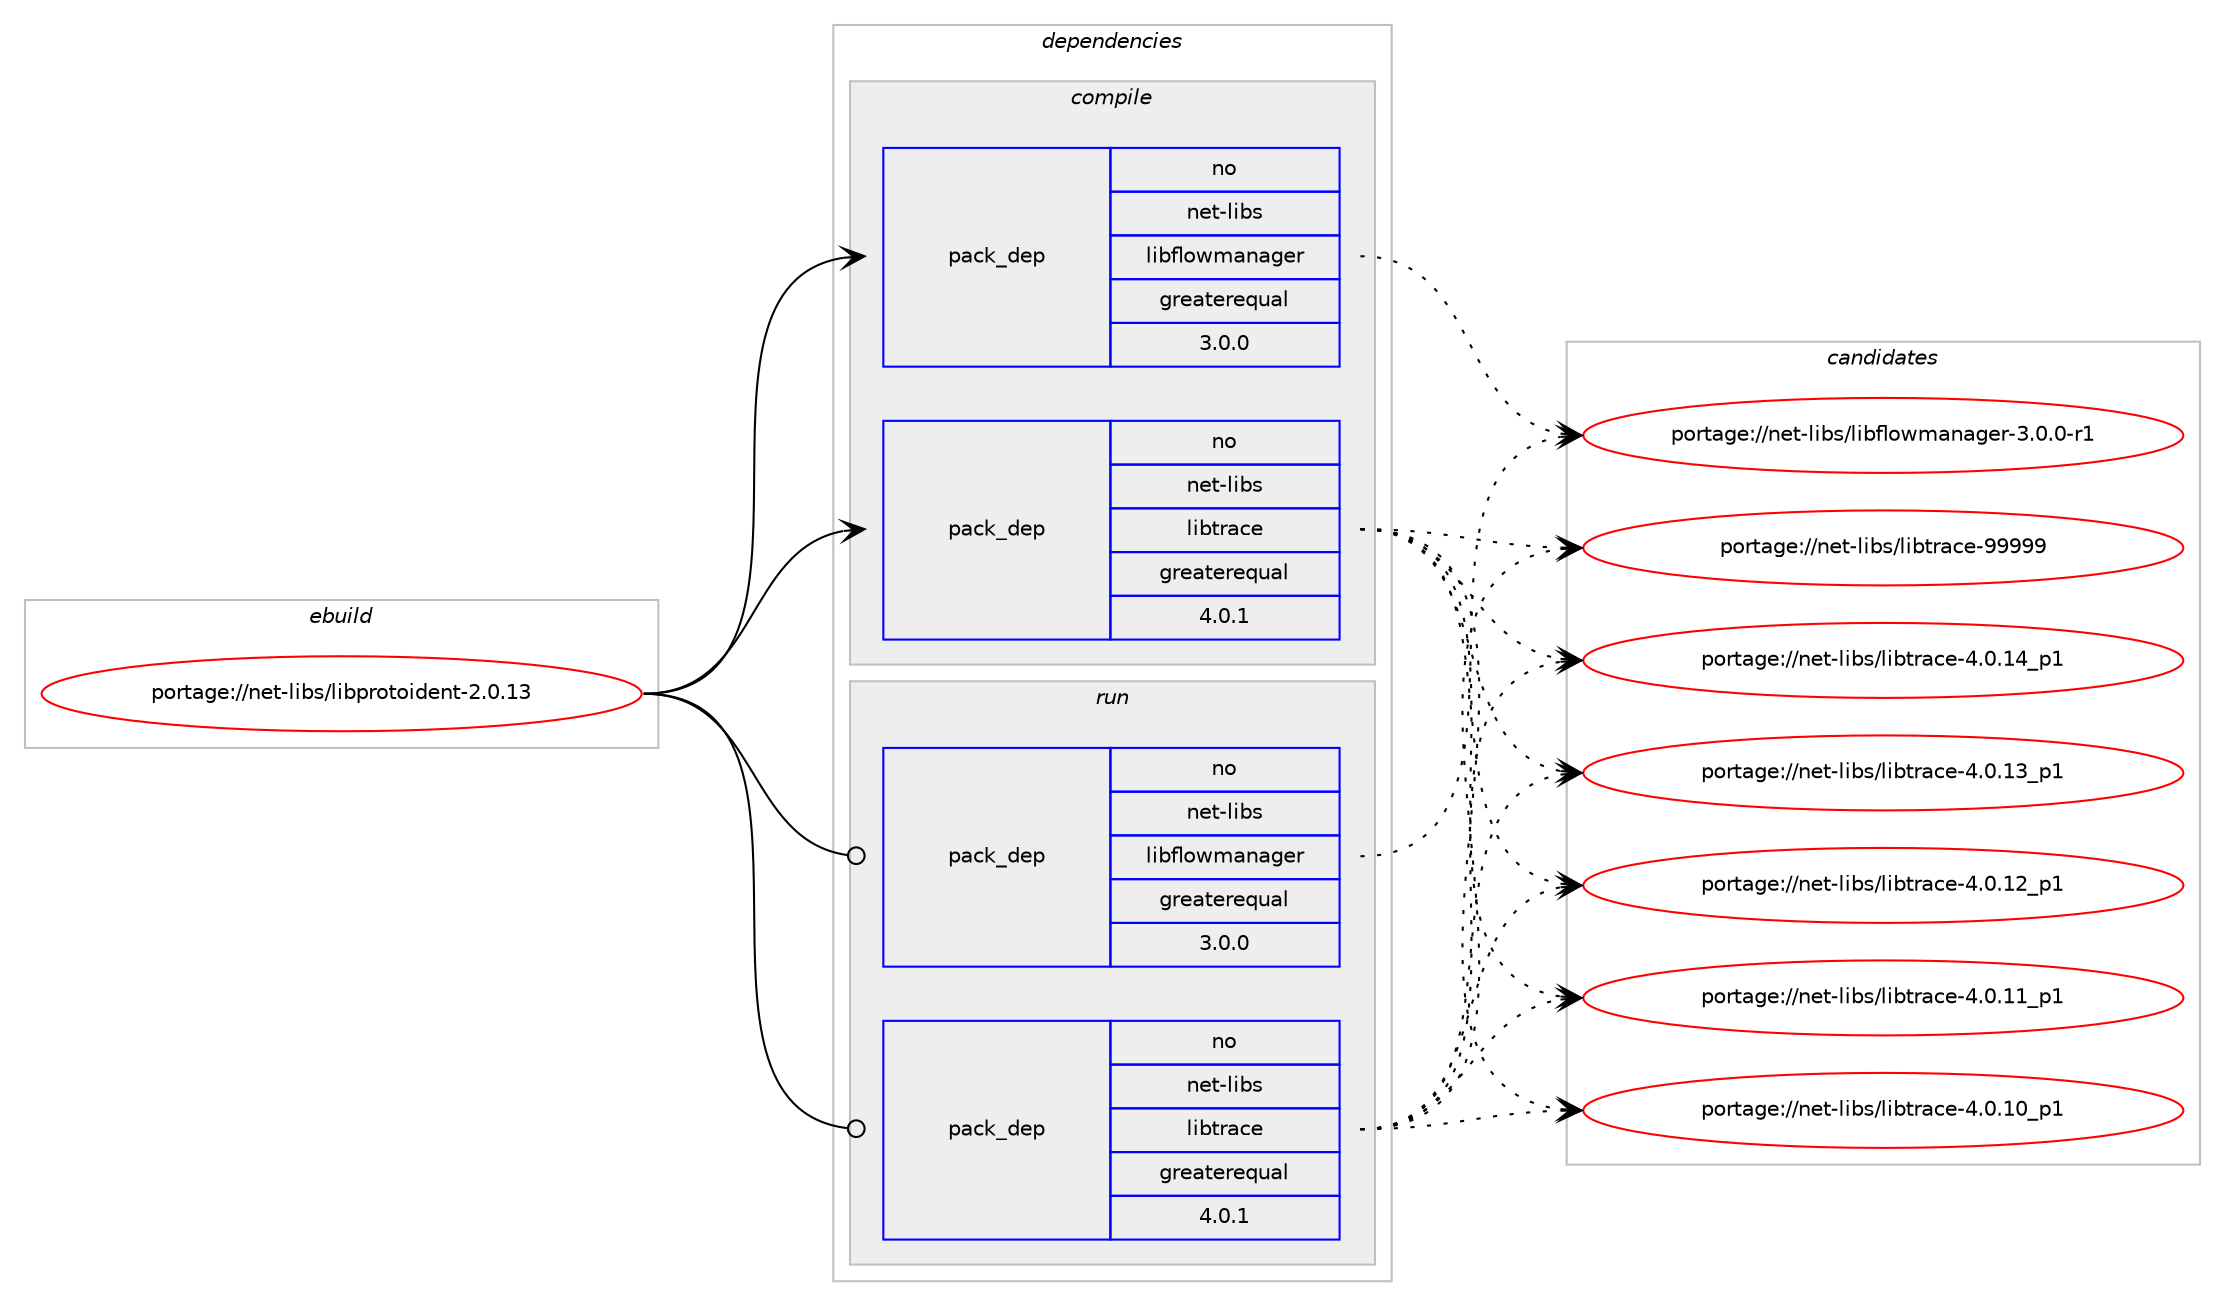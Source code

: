 digraph prolog {

# *************
# Graph options
# *************

newrank=true;
concentrate=true;
compound=true;
graph [rankdir=LR,fontname=Helvetica,fontsize=10,ranksep=1.5];#, ranksep=2.5, nodesep=0.2];
edge  [arrowhead=vee];
node  [fontname=Helvetica,fontsize=10];

# **********
# The ebuild
# **********

subgraph cluster_leftcol {
color=gray;
rank=same;
label=<<i>ebuild</i>>;
id [label="portage://net-libs/libprotoident-2.0.13", color=red, width=4, href="../net-libs/libprotoident-2.0.13.svg"];
}

# ****************
# The dependencies
# ****************

subgraph cluster_midcol {
color=gray;
label=<<i>dependencies</i>>;
subgraph cluster_compile {
fillcolor="#eeeeee";
style=filled;
label=<<i>compile</i>>;
subgraph pack8136 {
dependency11468 [label=<<TABLE BORDER="0" CELLBORDER="1" CELLSPACING="0" CELLPADDING="4" WIDTH="220"><TR><TD ROWSPAN="6" CELLPADDING="30">pack_dep</TD></TR><TR><TD WIDTH="110">no</TD></TR><TR><TD>net-libs</TD></TR><TR><TD>libflowmanager</TD></TR><TR><TD>greaterequal</TD></TR><TR><TD>3.0.0</TD></TR></TABLE>>, shape=none, color=blue];
}
id:e -> dependency11468:w [weight=20,style="solid",arrowhead="vee"];
subgraph pack8137 {
dependency11469 [label=<<TABLE BORDER="0" CELLBORDER="1" CELLSPACING="0" CELLPADDING="4" WIDTH="220"><TR><TD ROWSPAN="6" CELLPADDING="30">pack_dep</TD></TR><TR><TD WIDTH="110">no</TD></TR><TR><TD>net-libs</TD></TR><TR><TD>libtrace</TD></TR><TR><TD>greaterequal</TD></TR><TR><TD>4.0.1</TD></TR></TABLE>>, shape=none, color=blue];
}
id:e -> dependency11469:w [weight=20,style="solid",arrowhead="vee"];
}
subgraph cluster_compileandrun {
fillcolor="#eeeeee";
style=filled;
label=<<i>compile and run</i>>;
}
subgraph cluster_run {
fillcolor="#eeeeee";
style=filled;
label=<<i>run</i>>;
subgraph pack8138 {
dependency11470 [label=<<TABLE BORDER="0" CELLBORDER="1" CELLSPACING="0" CELLPADDING="4" WIDTH="220"><TR><TD ROWSPAN="6" CELLPADDING="30">pack_dep</TD></TR><TR><TD WIDTH="110">no</TD></TR><TR><TD>net-libs</TD></TR><TR><TD>libflowmanager</TD></TR><TR><TD>greaterequal</TD></TR><TR><TD>3.0.0</TD></TR></TABLE>>, shape=none, color=blue];
}
id:e -> dependency11470:w [weight=20,style="solid",arrowhead="odot"];
subgraph pack8139 {
dependency11471 [label=<<TABLE BORDER="0" CELLBORDER="1" CELLSPACING="0" CELLPADDING="4" WIDTH="220"><TR><TD ROWSPAN="6" CELLPADDING="30">pack_dep</TD></TR><TR><TD WIDTH="110">no</TD></TR><TR><TD>net-libs</TD></TR><TR><TD>libtrace</TD></TR><TR><TD>greaterequal</TD></TR><TR><TD>4.0.1</TD></TR></TABLE>>, shape=none, color=blue];
}
id:e -> dependency11471:w [weight=20,style="solid",arrowhead="odot"];
}
}

# **************
# The candidates
# **************

subgraph cluster_choices {
rank=same;
color=gray;
label=<<i>candidates</i>>;

subgraph choice8136 {
color=black;
nodesep=1;
choice1101011164510810598115471081059810210811111910997110971031011144551464846484511449 [label="portage://net-libs/libflowmanager-3.0.0-r1", color=red, width=4,href="../net-libs/libflowmanager-3.0.0-r1.svg"];
dependency11468:e -> choice1101011164510810598115471081059810210811111910997110971031011144551464846484511449:w [style=dotted,weight="100"];
}
subgraph choice8137 {
color=black;
nodesep=1;
choice110101116451081059811547108105981161149799101455757575757 [label="portage://net-libs/libtrace-99999", color=red, width=4,href="../net-libs/libtrace-99999.svg"];
choice110101116451081059811547108105981161149799101455246484649529511249 [label="portage://net-libs/libtrace-4.0.14_p1", color=red, width=4,href="../net-libs/libtrace-4.0.14_p1.svg"];
choice110101116451081059811547108105981161149799101455246484649519511249 [label="portage://net-libs/libtrace-4.0.13_p1", color=red, width=4,href="../net-libs/libtrace-4.0.13_p1.svg"];
choice110101116451081059811547108105981161149799101455246484649509511249 [label="portage://net-libs/libtrace-4.0.12_p1", color=red, width=4,href="../net-libs/libtrace-4.0.12_p1.svg"];
choice110101116451081059811547108105981161149799101455246484649499511249 [label="portage://net-libs/libtrace-4.0.11_p1", color=red, width=4,href="../net-libs/libtrace-4.0.11_p1.svg"];
choice110101116451081059811547108105981161149799101455246484649489511249 [label="portage://net-libs/libtrace-4.0.10_p1", color=red, width=4,href="../net-libs/libtrace-4.0.10_p1.svg"];
dependency11469:e -> choice110101116451081059811547108105981161149799101455757575757:w [style=dotted,weight="100"];
dependency11469:e -> choice110101116451081059811547108105981161149799101455246484649529511249:w [style=dotted,weight="100"];
dependency11469:e -> choice110101116451081059811547108105981161149799101455246484649519511249:w [style=dotted,weight="100"];
dependency11469:e -> choice110101116451081059811547108105981161149799101455246484649509511249:w [style=dotted,weight="100"];
dependency11469:e -> choice110101116451081059811547108105981161149799101455246484649499511249:w [style=dotted,weight="100"];
dependency11469:e -> choice110101116451081059811547108105981161149799101455246484649489511249:w [style=dotted,weight="100"];
}
subgraph choice8138 {
color=black;
nodesep=1;
choice1101011164510810598115471081059810210811111910997110971031011144551464846484511449 [label="portage://net-libs/libflowmanager-3.0.0-r1", color=red, width=4,href="../net-libs/libflowmanager-3.0.0-r1.svg"];
dependency11470:e -> choice1101011164510810598115471081059810210811111910997110971031011144551464846484511449:w [style=dotted,weight="100"];
}
subgraph choice8139 {
color=black;
nodesep=1;
choice110101116451081059811547108105981161149799101455757575757 [label="portage://net-libs/libtrace-99999", color=red, width=4,href="../net-libs/libtrace-99999.svg"];
choice110101116451081059811547108105981161149799101455246484649529511249 [label="portage://net-libs/libtrace-4.0.14_p1", color=red, width=4,href="../net-libs/libtrace-4.0.14_p1.svg"];
choice110101116451081059811547108105981161149799101455246484649519511249 [label="portage://net-libs/libtrace-4.0.13_p1", color=red, width=4,href="../net-libs/libtrace-4.0.13_p1.svg"];
choice110101116451081059811547108105981161149799101455246484649509511249 [label="portage://net-libs/libtrace-4.0.12_p1", color=red, width=4,href="../net-libs/libtrace-4.0.12_p1.svg"];
choice110101116451081059811547108105981161149799101455246484649499511249 [label="portage://net-libs/libtrace-4.0.11_p1", color=red, width=4,href="../net-libs/libtrace-4.0.11_p1.svg"];
choice110101116451081059811547108105981161149799101455246484649489511249 [label="portage://net-libs/libtrace-4.0.10_p1", color=red, width=4,href="../net-libs/libtrace-4.0.10_p1.svg"];
dependency11471:e -> choice110101116451081059811547108105981161149799101455757575757:w [style=dotted,weight="100"];
dependency11471:e -> choice110101116451081059811547108105981161149799101455246484649529511249:w [style=dotted,weight="100"];
dependency11471:e -> choice110101116451081059811547108105981161149799101455246484649519511249:w [style=dotted,weight="100"];
dependency11471:e -> choice110101116451081059811547108105981161149799101455246484649509511249:w [style=dotted,weight="100"];
dependency11471:e -> choice110101116451081059811547108105981161149799101455246484649499511249:w [style=dotted,weight="100"];
dependency11471:e -> choice110101116451081059811547108105981161149799101455246484649489511249:w [style=dotted,weight="100"];
}
}

}
